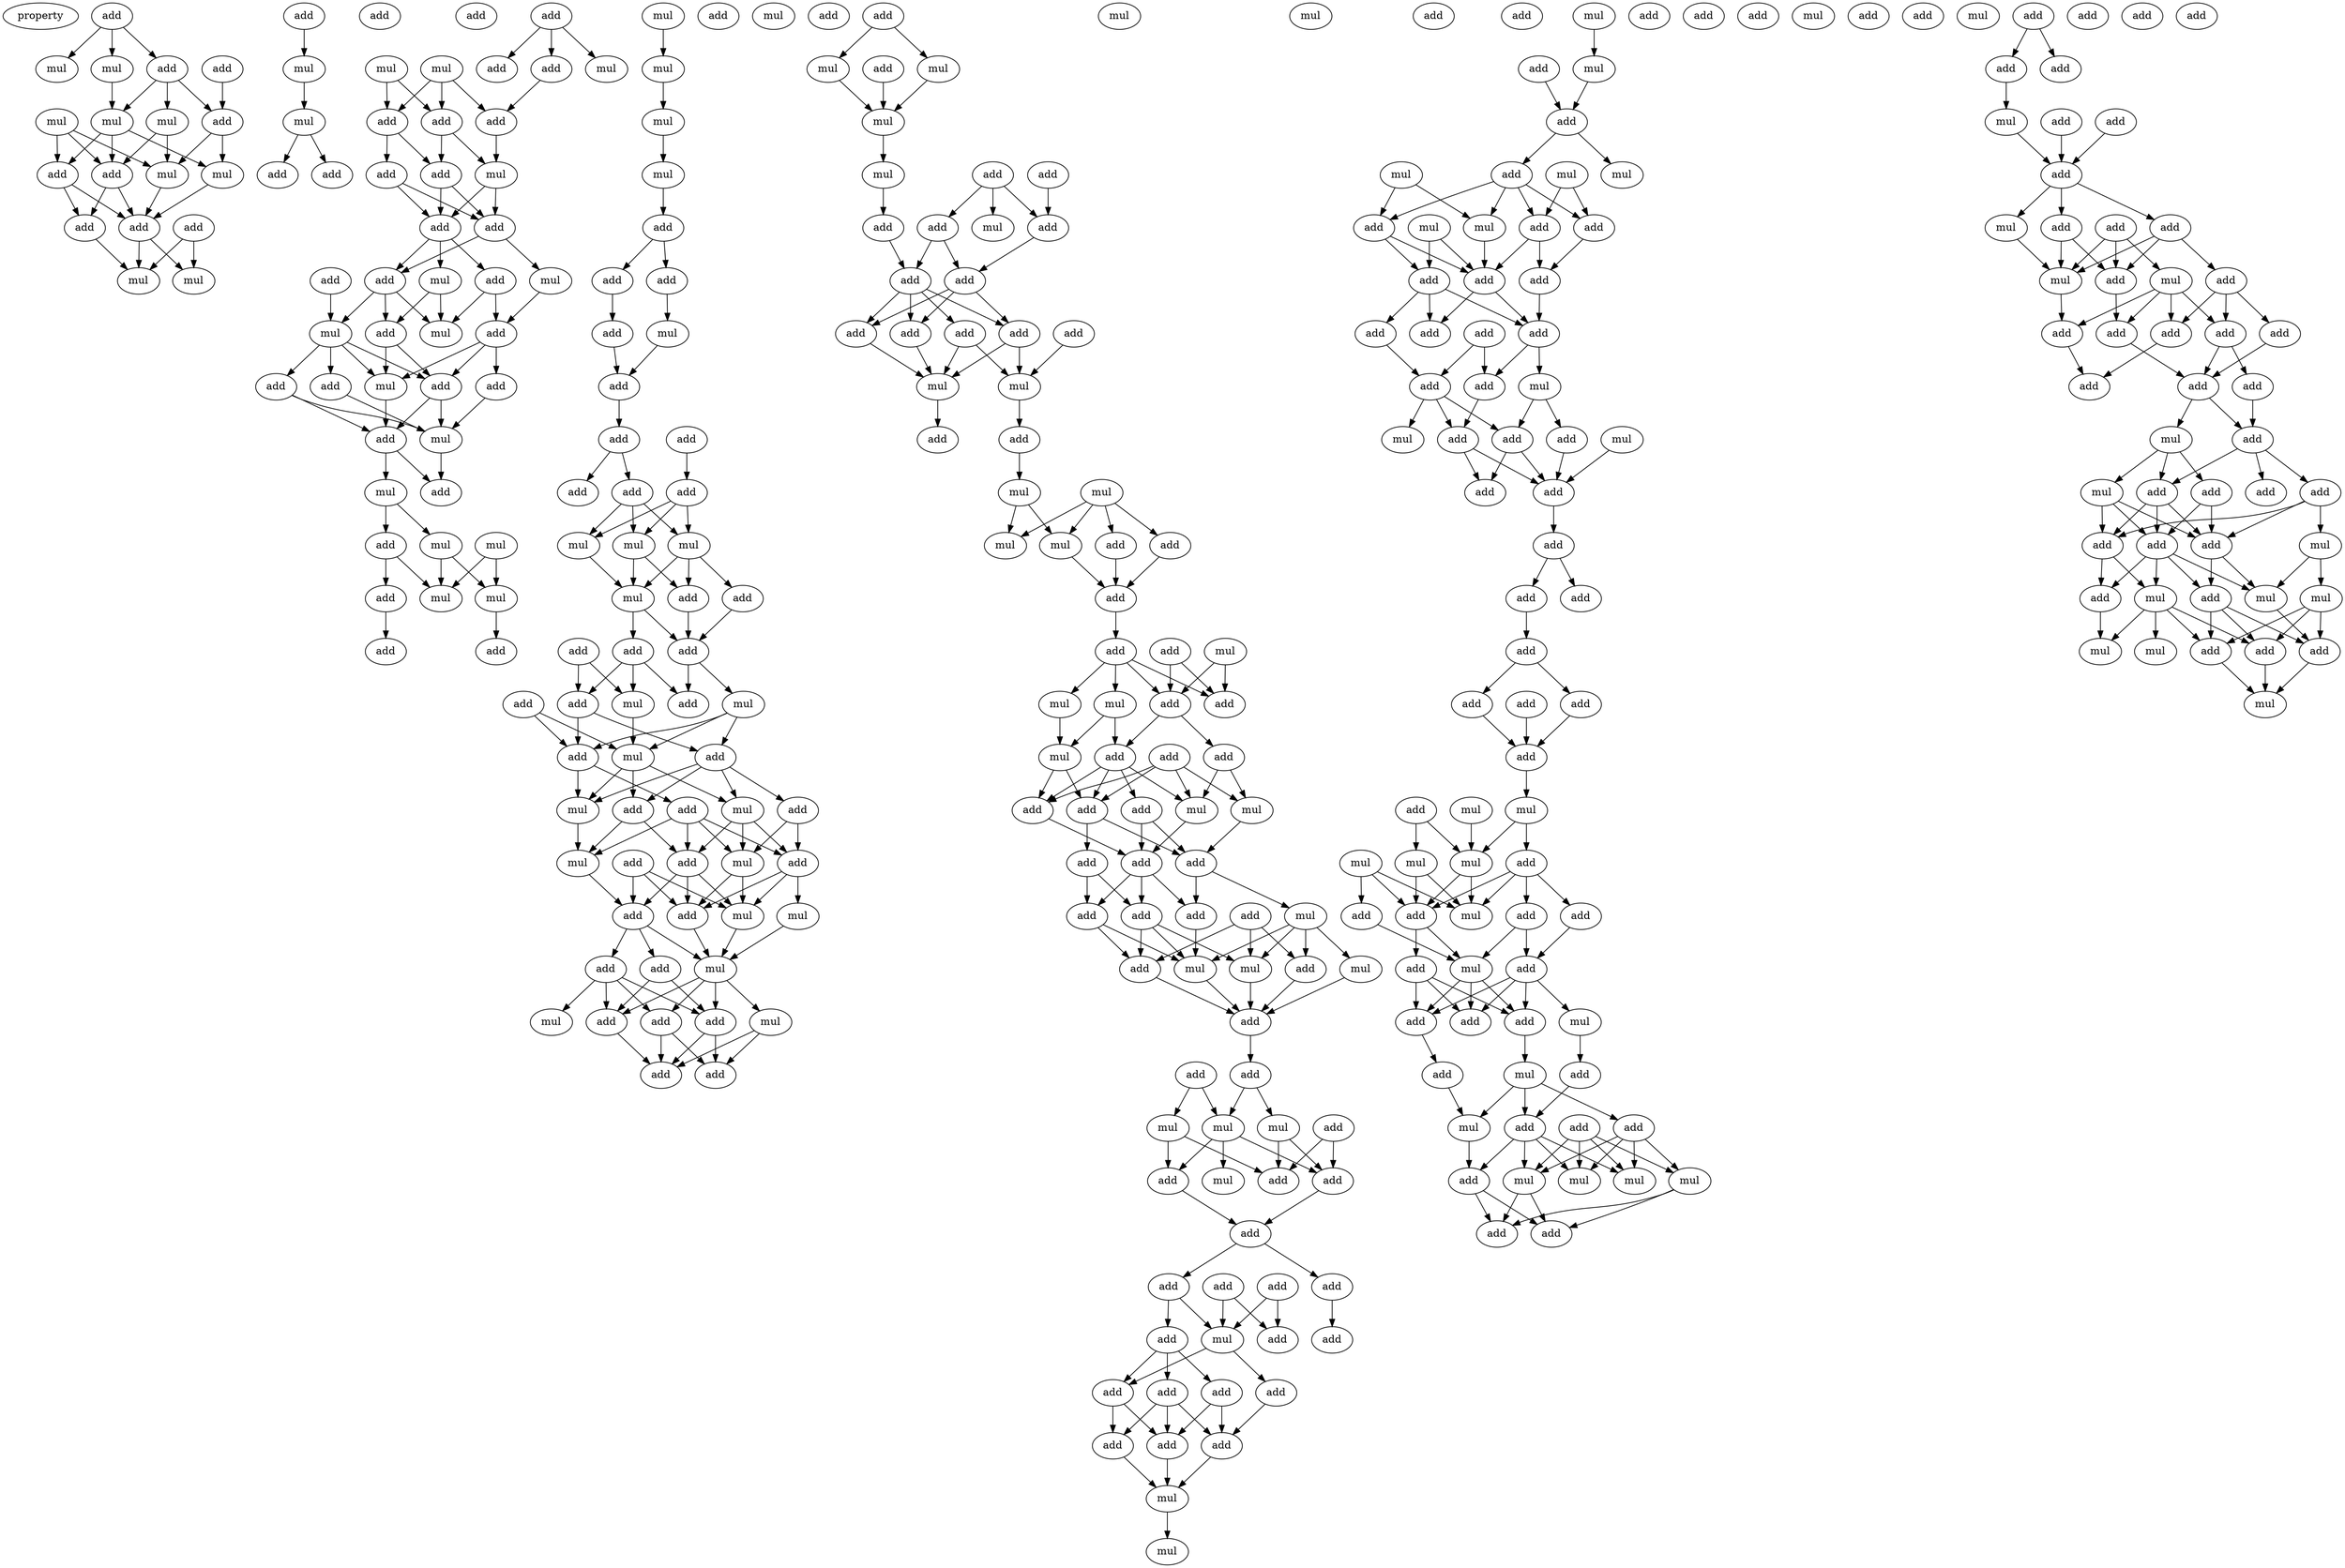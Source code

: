 digraph {
    node [fontcolor=black]
    property [mul=2,lf=1.7]
    0 [ label = add ];
    1 [ label = add ];
    2 [ label = mul ];
    3 [ label = mul ];
    4 [ label = add ];
    5 [ label = add ];
    6 [ label = mul ];
    7 [ label = mul ];
    8 [ label = mul ];
    9 [ label = mul ];
    10 [ label = add ];
    11 [ label = add ];
    12 [ label = mul ];
    13 [ label = add ];
    14 [ label = add ];
    15 [ label = add ];
    16 [ label = add ];
    17 [ label = mul ];
    18 [ label = mul ];
    19 [ label = mul ];
    20 [ label = mul ];
    21 [ label = add ];
    22 [ label = add ];
    23 [ label = add ];
    24 [ label = add ];
    25 [ label = add ];
    26 [ label = add ];
    27 [ label = mul ];
    28 [ label = mul ];
    29 [ label = add ];
    30 [ label = mul ];
    31 [ label = add ];
    32 [ label = add ];
    33 [ label = add ];
    34 [ label = mul ];
    35 [ label = add ];
    36 [ label = add ];
    37 [ label = add ];
    38 [ label = add ];
    39 [ label = mul ];
    40 [ label = add ];
    41 [ label = add ];
    42 [ label = add ];
    43 [ label = mul ];
    44 [ label = mul ];
    45 [ label = add ];
    46 [ label = mul ];
    47 [ label = add ];
    48 [ label = add ];
    49 [ label = mul ];
    50 [ label = add ];
    51 [ label = add ];
    52 [ label = add ];
    53 [ label = mul ];
    54 [ label = add ];
    55 [ label = mul ];
    56 [ label = add ];
    57 [ label = mul ];
    58 [ label = mul ];
    59 [ label = add ];
    60 [ label = add ];
    61 [ label = mul ];
    62 [ label = mul ];
    63 [ label = mul ];
    64 [ label = add ];
    65 [ label = add ];
    66 [ label = mul ];
    67 [ label = mul ];
    68 [ label = add ];
    69 [ label = mul ];
    70 [ label = add ];
    71 [ label = add ];
    72 [ label = add ];
    73 [ label = add ];
    74 [ label = mul ];
    75 [ label = mul ];
    76 [ label = add ];
    77 [ label = add ];
    78 [ label = add ];
    79 [ label = add ];
    80 [ label = add ];
    81 [ label = add ];
    82 [ label = add ];
    83 [ label = mul ];
    84 [ label = mul ];
    85 [ label = mul ];
    86 [ label = mul ];
    87 [ label = add ];
    88 [ label = add ];
    89 [ label = add ];
    90 [ label = add ];
    91 [ label = add ];
    92 [ label = mul ];
    93 [ label = add ];
    94 [ label = add ];
    95 [ label = add ];
    96 [ label = mul ];
    97 [ label = add ];
    98 [ label = mul ];
    99 [ label = add ];
    100 [ label = mul ];
    101 [ label = mul ];
    102 [ label = add ];
    103 [ label = add ];
    104 [ label = add ];
    105 [ label = mul ];
    106 [ label = add ];
    107 [ label = mul ];
    108 [ label = add ];
    109 [ label = add ];
    110 [ label = mul ];
    111 [ label = add ];
    112 [ label = mul ];
    113 [ label = add ];
    114 [ label = add ];
    115 [ label = add ];
    116 [ label = mul ];
    117 [ label = add ];
    118 [ label = mul ];
    119 [ label = mul ];
    120 [ label = add ];
    121 [ label = add ];
    122 [ label = add ];
    123 [ label = add ];
    124 [ label = add ];
    125 [ label = mul ];
    126 [ label = add ];
    127 [ label = mul ];
    128 [ label = mul ];
    129 [ label = add ];
    130 [ label = add ];
    131 [ label = mul ];
    132 [ label = mul ];
    133 [ label = mul ];
    134 [ label = add ];
    135 [ label = add ];
    136 [ label = add ];
    137 [ label = mul ];
    138 [ label = add ];
    139 [ label = add ];
    140 [ label = add ];
    141 [ label = add ];
    142 [ label = add ];
    143 [ label = add ];
    144 [ label = add ];
    145 [ label = mul ];
    146 [ label = mul ];
    147 [ label = add ];
    148 [ label = add ];
    149 [ label = mul ];
    150 [ label = mul ];
    151 [ label = add ];
    152 [ label = mul ];
    153 [ label = mul ];
    154 [ label = add ];
    155 [ label = add ];
    156 [ label = add ];
    157 [ label = add ];
    158 [ label = add ];
    159 [ label = mul ];
    160 [ label = mul ];
    161 [ label = mul ];
    162 [ label = add ];
    163 [ label = add ];
    164 [ label = add ];
    165 [ label = add ];
    166 [ label = mul ];
    167 [ label = add ];
    168 [ label = add ];
    169 [ label = mul ];
    170 [ label = add ];
    171 [ label = mul ];
    172 [ label = add ];
    173 [ label = add ];
    174 [ label = add ];
    175 [ label = add ];
    176 [ label = add ];
    177 [ label = add ];
    178 [ label = add ];
    179 [ label = add ];
    180 [ label = mul ];
    181 [ label = add ];
    182 [ label = add ];
    183 [ label = mul ];
    184 [ label = mul ];
    185 [ label = mul ];
    186 [ label = add ];
    187 [ label = add ];
    188 [ label = add ];
    189 [ label = add ];
    190 [ label = mul ];
    191 [ label = mul ];
    192 [ label = mul ];
    193 [ label = add ];
    194 [ label = add ];
    195 [ label = add ];
    196 [ label = add ];
    197 [ label = mul ];
    198 [ label = add ];
    199 [ label = add ];
    200 [ label = add ];
    201 [ label = add ];
    202 [ label = add ];
    203 [ label = mul ];
    204 [ label = add ];
    205 [ label = add ];
    206 [ label = add ];
    207 [ label = add ];
    208 [ label = add ];
    209 [ label = add ];
    210 [ label = add ];
    211 [ label = add ];
    212 [ label = add ];
    213 [ label = add ];
    214 [ label = mul ];
    215 [ label = mul ];
    216 [ label = add ];
    217 [ label = mul ];
    218 [ label = add ];
    219 [ label = mul ];
    220 [ label = add ];
    221 [ label = mul ];
    222 [ label = add ];
    223 [ label = mul ];
    224 [ label = mul ];
    225 [ label = mul ];
    226 [ label = add ];
    227 [ label = mul ];
    228 [ label = add ];
    229 [ label = add ];
    230 [ label = add ];
    231 [ label = add ];
    232 [ label = add ];
    233 [ label = add ];
    234 [ label = add ];
    235 [ label = add ];
    236 [ label = add ];
    237 [ label = add ];
    238 [ label = add ];
    239 [ label = mul ];
    240 [ label = mul ];
    241 [ label = add ];
    242 [ label = add ];
    243 [ label = mul ];
    244 [ label = add ];
    245 [ label = add ];
    246 [ label = add ];
    247 [ label = add ];
    248 [ label = add ];
    249 [ label = add ];
    250 [ label = add ];
    251 [ label = add ];
    252 [ label = mul ];
    253 [ label = add ];
    254 [ label = add ];
    255 [ label = add ];
    256 [ label = add ];
    257 [ label = add ];
    258 [ label = add ];
    259 [ label = add ];
    260 [ label = mul ];
    261 [ label = add ];
    262 [ label = mul ];
    263 [ label = add ];
    264 [ label = mul ];
    265 [ label = mul ];
    266 [ label = mul ];
    267 [ label = mul ];
    268 [ label = add ];
    269 [ label = add ];
    270 [ label = add ];
    271 [ label = add ];
    272 [ label = add ];
    273 [ label = mul ];
    274 [ label = add ];
    275 [ label = mul ];
    276 [ label = add ];
    277 [ label = add ];
    278 [ label = mul ];
    279 [ label = add ];
    280 [ label = mul ];
    281 [ label = add ];
    282 [ label = add ];
    283 [ label = add ];
    284 [ label = add ];
    285 [ label = mul ];
    286 [ label = add ];
    287 [ label = mul ];
    288 [ label = add ];
    289 [ label = mul ];
    290 [ label = mul ];
    291 [ label = mul ];
    292 [ label = add ];
    293 [ label = add ];
    294 [ label = add ];
    295 [ label = add ];
    296 [ label = add ];
    297 [ label = mul ];
    298 [ label = add ];
    299 [ label = add ];
    300 [ label = add ];
    301 [ label = add ];
    302 [ label = add ];
    303 [ label = add ];
    304 [ label = add ];
    305 [ label = mul ];
    306 [ label = mul ];
    307 [ label = add ];
    308 [ label = mul ];
    309 [ label = add ];
    310 [ label = add ];
    311 [ label = add ];
    312 [ label = add ];
    313 [ label = add ];
    314 [ label = add ];
    315 [ label = add ];
    316 [ label = add ];
    317 [ label = add ];
    318 [ label = mul ];
    319 [ label = add ];
    320 [ label = add ];
    321 [ label = add ];
    322 [ label = mul ];
    323 [ label = add ];
    324 [ label = add ];
    325 [ label = mul ];
    326 [ label = add ];
    327 [ label = add ];
    328 [ label = add ];
    329 [ label = add ];
    330 [ label = mul ];
    331 [ label = mul ];
    332 [ label = mul ];
    333 [ label = add ];
    334 [ label = mul ];
    335 [ label = add ];
    336 [ label = add ];
    337 [ label = mul ];
    338 [ label = add ];
    339 [ label = mul ];
    340 [ label = add ];
    341 [ label = add ];
    0 -> 2 [ name = 0 ];
    0 -> 3 [ name = 1 ];
    0 -> 4 [ name = 2 ];
    1 -> 5 [ name = 3 ];
    3 -> 7 [ name = 4 ];
    4 -> 5 [ name = 5 ];
    4 -> 7 [ name = 6 ];
    4 -> 8 [ name = 7 ];
    5 -> 9 [ name = 8 ];
    5 -> 12 [ name = 9 ];
    6 -> 9 [ name = 10 ];
    6 -> 10 [ name = 11 ];
    6 -> 11 [ name = 12 ];
    7 -> 10 [ name = 13 ];
    7 -> 11 [ name = 14 ];
    7 -> 12 [ name = 15 ];
    8 -> 9 [ name = 16 ];
    8 -> 11 [ name = 17 ];
    9 -> 16 [ name = 18 ];
    10 -> 15 [ name = 19 ];
    10 -> 16 [ name = 20 ];
    11 -> 15 [ name = 21 ];
    11 -> 16 [ name = 22 ];
    12 -> 16 [ name = 23 ];
    13 -> 18 [ name = 24 ];
    13 -> 19 [ name = 25 ];
    14 -> 17 [ name = 26 ];
    15 -> 19 [ name = 27 ];
    16 -> 18 [ name = 28 ];
    16 -> 19 [ name = 29 ];
    17 -> 20 [ name = 30 ];
    20 -> 21 [ name = 31 ];
    20 -> 22 [ name = 32 ];
    25 -> 26 [ name = 33 ];
    25 -> 27 [ name = 34 ];
    25 -> 29 [ name = 35 ];
    26 -> 33 [ name = 36 ];
    28 -> 31 [ name = 37 ];
    28 -> 32 [ name = 38 ];
    30 -> 31 [ name = 39 ];
    30 -> 32 [ name = 40 ];
    30 -> 33 [ name = 41 ];
    31 -> 35 [ name = 42 ];
    31 -> 36 [ name = 43 ];
    32 -> 34 [ name = 44 ];
    32 -> 35 [ name = 45 ];
    33 -> 34 [ name = 46 ];
    34 -> 37 [ name = 47 ];
    34 -> 38 [ name = 48 ];
    35 -> 37 [ name = 49 ];
    35 -> 38 [ name = 50 ];
    36 -> 37 [ name = 51 ];
    36 -> 38 [ name = 52 ];
    37 -> 39 [ name = 53 ];
    37 -> 41 [ name = 54 ];
    38 -> 40 [ name = 55 ];
    38 -> 41 [ name = 56 ];
    38 -> 43 [ name = 57 ];
    39 -> 45 [ name = 58 ];
    40 -> 44 [ name = 59 ];
    40 -> 45 [ name = 60 ];
    41 -> 44 [ name = 61 ];
    41 -> 46 [ name = 62 ];
    41 -> 47 [ name = 63 ];
    42 -> 46 [ name = 64 ];
    43 -> 44 [ name = 65 ];
    43 -> 47 [ name = 66 ];
    45 -> 49 [ name = 67 ];
    45 -> 51 [ name = 68 ];
    45 -> 52 [ name = 69 ];
    46 -> 48 [ name = 70 ];
    46 -> 49 [ name = 71 ];
    46 -> 50 [ name = 72 ];
    46 -> 52 [ name = 73 ];
    47 -> 49 [ name = 74 ];
    47 -> 52 [ name = 75 ];
    48 -> 53 [ name = 76 ];
    49 -> 54 [ name = 77 ];
    50 -> 53 [ name = 78 ];
    50 -> 54 [ name = 79 ];
    51 -> 53 [ name = 80 ];
    52 -> 53 [ name = 81 ];
    52 -> 54 [ name = 82 ];
    53 -> 56 [ name = 83 ];
    54 -> 55 [ name = 84 ];
    54 -> 56 [ name = 85 ];
    55 -> 57 [ name = 86 ];
    55 -> 59 [ name = 87 ];
    57 -> 62 [ name = 88 ];
    57 -> 63 [ name = 89 ];
    58 -> 62 [ name = 90 ];
    58 -> 63 [ name = 91 ];
    59 -> 60 [ name = 92 ];
    59 -> 62 [ name = 93 ];
    60 -> 65 [ name = 94 ];
    61 -> 66 [ name = 95 ];
    63 -> 64 [ name = 96 ];
    66 -> 67 [ name = 97 ];
    67 -> 69 [ name = 98 ];
    69 -> 70 [ name = 99 ];
    70 -> 71 [ name = 100 ];
    70 -> 72 [ name = 101 ];
    71 -> 74 [ name = 102 ];
    72 -> 73 [ name = 103 ];
    73 -> 76 [ name = 104 ];
    74 -> 76 [ name = 105 ];
    76 -> 78 [ name = 106 ];
    77 -> 81 [ name = 107 ];
    78 -> 79 [ name = 108 ];
    78 -> 80 [ name = 109 ];
    80 -> 83 [ name = 110 ];
    80 -> 84 [ name = 111 ];
    80 -> 85 [ name = 112 ];
    81 -> 83 [ name = 113 ];
    81 -> 84 [ name = 114 ];
    81 -> 85 [ name = 115 ];
    83 -> 86 [ name = 116 ];
    84 -> 86 [ name = 117 ];
    84 -> 87 [ name = 118 ];
    84 -> 88 [ name = 119 ];
    85 -> 86 [ name = 120 ];
    85 -> 87 [ name = 121 ];
    86 -> 90 [ name = 122 ];
    86 -> 91 [ name = 123 ];
    87 -> 90 [ name = 124 ];
    88 -> 90 [ name = 125 ];
    89 -> 95 [ name = 126 ];
    89 -> 96 [ name = 127 ];
    90 -> 92 [ name = 128 ];
    90 -> 93 [ name = 129 ];
    91 -> 93 [ name = 130 ];
    91 -> 95 [ name = 131 ];
    91 -> 96 [ name = 132 ];
    92 -> 97 [ name = 133 ];
    92 -> 98 [ name = 134 ];
    92 -> 99 [ name = 135 ];
    94 -> 98 [ name = 136 ];
    94 -> 99 [ name = 137 ];
    95 -> 97 [ name = 138 ];
    95 -> 99 [ name = 139 ];
    96 -> 98 [ name = 140 ];
    97 -> 100 [ name = 141 ];
    97 -> 101 [ name = 142 ];
    97 -> 103 [ name = 143 ];
    97 -> 104 [ name = 144 ];
    98 -> 100 [ name = 145 ];
    98 -> 101 [ name = 146 ];
    98 -> 103 [ name = 147 ];
    99 -> 100 [ name = 148 ];
    99 -> 102 [ name = 149 ];
    100 -> 105 [ name = 150 ];
    101 -> 106 [ name = 151 ];
    101 -> 107 [ name = 152 ];
    101 -> 109 [ name = 153 ];
    102 -> 105 [ name = 154 ];
    102 -> 106 [ name = 155 ];
    102 -> 107 [ name = 156 ];
    102 -> 109 [ name = 157 ];
    103 -> 105 [ name = 158 ];
    103 -> 106 [ name = 159 ];
    104 -> 107 [ name = 160 ];
    104 -> 109 [ name = 161 ];
    105 -> 113 [ name = 162 ];
    106 -> 111 [ name = 163 ];
    106 -> 112 [ name = 164 ];
    106 -> 113 [ name = 165 ];
    107 -> 111 [ name = 166 ];
    107 -> 112 [ name = 167 ];
    108 -> 111 [ name = 168 ];
    108 -> 112 [ name = 169 ];
    108 -> 113 [ name = 170 ];
    109 -> 110 [ name = 171 ];
    109 -> 111 [ name = 172 ];
    109 -> 112 [ name = 173 ];
    110 -> 116 [ name = 174 ];
    111 -> 116 [ name = 175 ];
    112 -> 116 [ name = 176 ];
    113 -> 114 [ name = 177 ];
    113 -> 115 [ name = 178 ];
    113 -> 116 [ name = 179 ];
    114 -> 117 [ name = 180 ];
    114 -> 121 [ name = 181 ];
    115 -> 117 [ name = 182 ];
    115 -> 119 [ name = 183 ];
    115 -> 120 [ name = 184 ];
    115 -> 121 [ name = 185 ];
    116 -> 117 [ name = 186 ];
    116 -> 118 [ name = 187 ];
    116 -> 120 [ name = 188 ];
    116 -> 121 [ name = 189 ];
    117 -> 122 [ name = 190 ];
    117 -> 123 [ name = 191 ];
    118 -> 122 [ name = 192 ];
    118 -> 123 [ name = 193 ];
    120 -> 122 [ name = 194 ];
    120 -> 123 [ name = 195 ];
    121 -> 123 [ name = 196 ];
    124 -> 125 [ name = 197 ];
    124 -> 127 [ name = 198 ];
    125 -> 128 [ name = 199 ];
    126 -> 128 [ name = 200 ];
    127 -> 128 [ name = 201 ];
    128 -> 132 [ name = 202 ];
    129 -> 136 [ name = 203 ];
    130 -> 135 [ name = 204 ];
    130 -> 136 [ name = 205 ];
    130 -> 137 [ name = 206 ];
    132 -> 134 [ name = 207 ];
    134 -> 138 [ name = 208 ];
    135 -> 138 [ name = 209 ];
    135 -> 139 [ name = 210 ];
    136 -> 139 [ name = 211 ];
    138 -> 140 [ name = 212 ];
    138 -> 141 [ name = 213 ];
    138 -> 143 [ name = 214 ];
    138 -> 144 [ name = 215 ];
    139 -> 140 [ name = 216 ];
    139 -> 141 [ name = 217 ];
    139 -> 143 [ name = 218 ];
    140 -> 145 [ name = 219 ];
    141 -> 145 [ name = 220 ];
    141 -> 146 [ name = 221 ];
    142 -> 146 [ name = 222 ];
    143 -> 145 [ name = 223 ];
    144 -> 145 [ name = 224 ];
    144 -> 146 [ name = 225 ];
    145 -> 148 [ name = 226 ];
    146 -> 147 [ name = 227 ];
    147 -> 149 [ name = 228 ];
    149 -> 152 [ name = 229 ];
    149 -> 153 [ name = 230 ];
    150 -> 151 [ name = 231 ];
    150 -> 152 [ name = 232 ];
    150 -> 153 [ name = 233 ];
    150 -> 154 [ name = 234 ];
    151 -> 156 [ name = 235 ];
    153 -> 156 [ name = 236 ];
    154 -> 156 [ name = 237 ];
    156 -> 157 [ name = 238 ];
    157 -> 160 [ name = 239 ];
    157 -> 161 [ name = 240 ];
    157 -> 162 [ name = 241 ];
    157 -> 163 [ name = 242 ];
    158 -> 162 [ name = 243 ];
    158 -> 163 [ name = 244 ];
    159 -> 162 [ name = 245 ];
    159 -> 163 [ name = 246 ];
    160 -> 165 [ name = 247 ];
    160 -> 166 [ name = 248 ];
    161 -> 166 [ name = 249 ];
    162 -> 164 [ name = 250 ];
    162 -> 165 [ name = 251 ];
    164 -> 169 [ name = 252 ];
    164 -> 171 [ name = 253 ];
    165 -> 168 [ name = 254 ];
    165 -> 169 [ name = 255 ];
    165 -> 170 [ name = 256 ];
    165 -> 172 [ name = 257 ];
    166 -> 168 [ name = 258 ];
    166 -> 172 [ name = 259 ];
    167 -> 168 [ name = 260 ];
    167 -> 169 [ name = 261 ];
    167 -> 171 [ name = 262 ];
    167 -> 172 [ name = 263 ];
    168 -> 173 [ name = 264 ];
    169 -> 173 [ name = 265 ];
    170 -> 173 [ name = 266 ];
    170 -> 175 [ name = 267 ];
    171 -> 175 [ name = 268 ];
    172 -> 174 [ name = 269 ];
    172 -> 175 [ name = 270 ];
    173 -> 177 [ name = 271 ];
    173 -> 178 [ name = 272 ];
    173 -> 179 [ name = 273 ];
    174 -> 177 [ name = 274 ];
    174 -> 179 [ name = 275 ];
    175 -> 178 [ name = 276 ];
    175 -> 180 [ name = 277 ];
    176 -> 181 [ name = 278 ];
    176 -> 182 [ name = 279 ];
    176 -> 185 [ name = 280 ];
    177 -> 181 [ name = 281 ];
    177 -> 183 [ name = 282 ];
    177 -> 185 [ name = 283 ];
    178 -> 183 [ name = 284 ];
    179 -> 181 [ name = 285 ];
    179 -> 183 [ name = 286 ];
    180 -> 182 [ name = 287 ];
    180 -> 183 [ name = 288 ];
    180 -> 184 [ name = 289 ];
    180 -> 185 [ name = 290 ];
    181 -> 186 [ name = 291 ];
    182 -> 186 [ name = 292 ];
    183 -> 186 [ name = 293 ];
    184 -> 186 [ name = 294 ];
    185 -> 186 [ name = 295 ];
    186 -> 188 [ name = 296 ];
    188 -> 191 [ name = 297 ];
    188 -> 192 [ name = 298 ];
    189 -> 190 [ name = 299 ];
    189 -> 191 [ name = 300 ];
    190 -> 194 [ name = 301 ];
    190 -> 195 [ name = 302 ];
    191 -> 195 [ name = 303 ];
    191 -> 196 [ name = 304 ];
    191 -> 197 [ name = 305 ];
    192 -> 194 [ name = 306 ];
    192 -> 196 [ name = 307 ];
    193 -> 194 [ name = 308 ];
    193 -> 196 [ name = 309 ];
    195 -> 198 [ name = 310 ];
    196 -> 198 [ name = 311 ];
    198 -> 199 [ name = 312 ];
    198 -> 201 [ name = 313 ];
    199 -> 203 [ name = 314 ];
    199 -> 205 [ name = 315 ];
    200 -> 203 [ name = 316 ];
    200 -> 206 [ name = 317 ];
    201 -> 204 [ name = 318 ];
    202 -> 203 [ name = 319 ];
    202 -> 206 [ name = 320 ];
    203 -> 207 [ name = 321 ];
    203 -> 208 [ name = 322 ];
    205 -> 208 [ name = 323 ];
    205 -> 209 [ name = 324 ];
    205 -> 210 [ name = 325 ];
    207 -> 213 [ name = 326 ];
    208 -> 211 [ name = 327 ];
    208 -> 212 [ name = 328 ];
    209 -> 212 [ name = 329 ];
    209 -> 213 [ name = 330 ];
    210 -> 211 [ name = 331 ];
    210 -> 212 [ name = 332 ];
    210 -> 213 [ name = 333 ];
    211 -> 214 [ name = 334 ];
    212 -> 214 [ name = 335 ];
    213 -> 214 [ name = 336 ];
    214 -> 217 [ name = 337 ];
    215 -> 219 [ name = 338 ];
    218 -> 220 [ name = 339 ];
    219 -> 220 [ name = 340 ];
    220 -> 222 [ name = 341 ];
    220 -> 224 [ name = 342 ];
    221 -> 228 [ name = 343 ];
    221 -> 229 [ name = 344 ];
    222 -> 226 [ name = 345 ];
    222 -> 227 [ name = 346 ];
    222 -> 228 [ name = 347 ];
    222 -> 229 [ name = 348 ];
    223 -> 226 [ name = 349 ];
    223 -> 227 [ name = 350 ];
    225 -> 230 [ name = 351 ];
    225 -> 232 [ name = 352 ];
    226 -> 230 [ name = 353 ];
    226 -> 232 [ name = 354 ];
    227 -> 230 [ name = 355 ];
    228 -> 231 [ name = 356 ];
    229 -> 230 [ name = 357 ];
    229 -> 231 [ name = 358 ];
    230 -> 234 [ name = 359 ];
    230 -> 236 [ name = 360 ];
    231 -> 236 [ name = 361 ];
    232 -> 234 [ name = 362 ];
    232 -> 235 [ name = 363 ];
    232 -> 236 [ name = 364 ];
    233 -> 237 [ name = 365 ];
    233 -> 238 [ name = 366 ];
    235 -> 237 [ name = 367 ];
    236 -> 238 [ name = 368 ];
    236 -> 239 [ name = 369 ];
    237 -> 242 [ name = 370 ];
    237 -> 243 [ name = 371 ];
    237 -> 244 [ name = 372 ];
    238 -> 242 [ name = 373 ];
    239 -> 241 [ name = 374 ];
    239 -> 244 [ name = 375 ];
    240 -> 245 [ name = 376 ];
    241 -> 245 [ name = 377 ];
    242 -> 245 [ name = 378 ];
    242 -> 246 [ name = 379 ];
    244 -> 245 [ name = 380 ];
    244 -> 246 [ name = 381 ];
    245 -> 247 [ name = 382 ];
    247 -> 248 [ name = 383 ];
    247 -> 250 [ name = 384 ];
    248 -> 253 [ name = 385 ];
    253 -> 255 [ name = 386 ];
    253 -> 258 [ name = 387 ];
    255 -> 259 [ name = 388 ];
    257 -> 259 [ name = 389 ];
    258 -> 259 [ name = 390 ];
    259 -> 262 [ name = 391 ];
    260 -> 265 [ name = 392 ];
    261 -> 264 [ name = 393 ];
    261 -> 265 [ name = 394 ];
    262 -> 263 [ name = 395 ];
    262 -> 265 [ name = 396 ];
    263 -> 267 [ name = 397 ];
    263 -> 268 [ name = 398 ];
    263 -> 270 [ name = 399 ];
    263 -> 271 [ name = 400 ];
    264 -> 267 [ name = 401 ];
    264 -> 271 [ name = 402 ];
    265 -> 267 [ name = 403 ];
    265 -> 271 [ name = 404 ];
    266 -> 267 [ name = 405 ];
    266 -> 269 [ name = 406 ];
    266 -> 271 [ name = 407 ];
    268 -> 273 [ name = 408 ];
    268 -> 274 [ name = 409 ];
    269 -> 273 [ name = 410 ];
    270 -> 274 [ name = 411 ];
    271 -> 272 [ name = 412 ];
    271 -> 273 [ name = 413 ];
    272 -> 276 [ name = 414 ];
    272 -> 277 [ name = 415 ];
    272 -> 279 [ name = 416 ];
    273 -> 276 [ name = 417 ];
    273 -> 277 [ name = 418 ];
    273 -> 279 [ name = 419 ];
    274 -> 276 [ name = 420 ];
    274 -> 277 [ name = 421 ];
    274 -> 278 [ name = 422 ];
    274 -> 279 [ name = 423 ];
    276 -> 281 [ name = 424 ];
    278 -> 282 [ name = 425 ];
    279 -> 280 [ name = 426 ];
    280 -> 284 [ name = 427 ];
    280 -> 285 [ name = 428 ];
    280 -> 286 [ name = 429 ];
    281 -> 285 [ name = 430 ];
    282 -> 284 [ name = 431 ];
    283 -> 287 [ name = 432 ];
    283 -> 289 [ name = 433 ];
    283 -> 290 [ name = 434 ];
    283 -> 291 [ name = 435 ];
    284 -> 287 [ name = 436 ];
    284 -> 288 [ name = 437 ];
    284 -> 290 [ name = 438 ];
    284 -> 291 [ name = 439 ];
    285 -> 288 [ name = 440 ];
    286 -> 287 [ name = 441 ];
    286 -> 289 [ name = 442 ];
    286 -> 290 [ name = 443 ];
    286 -> 291 [ name = 444 ];
    288 -> 292 [ name = 445 ];
    288 -> 293 [ name = 446 ];
    289 -> 292 [ name = 447 ];
    289 -> 293 [ name = 448 ];
    291 -> 292 [ name = 449 ];
    291 -> 293 [ name = 450 ];
    294 -> 295 [ name = 451 ];
    294 -> 296 [ name = 452 ];
    295 -> 297 [ name = 453 ];
    297 -> 301 [ name = 454 ];
    299 -> 301 [ name = 455 ];
    300 -> 301 [ name = 456 ];
    301 -> 302 [ name = 457 ];
    301 -> 303 [ name = 458 ];
    301 -> 305 [ name = 459 ];
    302 -> 308 [ name = 460 ];
    302 -> 309 [ name = 461 ];
    303 -> 307 [ name = 462 ];
    303 -> 308 [ name = 463 ];
    303 -> 309 [ name = 464 ];
    304 -> 306 [ name = 465 ];
    304 -> 308 [ name = 466 ];
    304 -> 309 [ name = 467 ];
    305 -> 308 [ name = 468 ];
    306 -> 310 [ name = 469 ];
    306 -> 311 [ name = 470 ];
    306 -> 312 [ name = 471 ];
    306 -> 313 [ name = 472 ];
    307 -> 310 [ name = 473 ];
    307 -> 311 [ name = 474 ];
    307 -> 314 [ name = 475 ];
    308 -> 313 [ name = 476 ];
    309 -> 312 [ name = 477 ];
    310 -> 316 [ name = 478 ];
    310 -> 317 [ name = 479 ];
    311 -> 315 [ name = 480 ];
    312 -> 317 [ name = 481 ];
    313 -> 315 [ name = 482 ];
    314 -> 317 [ name = 483 ];
    316 -> 319 [ name = 484 ];
    317 -> 318 [ name = 485 ];
    317 -> 319 [ name = 486 ];
    318 -> 320 [ name = 487 ];
    318 -> 322 [ name = 488 ];
    318 -> 324 [ name = 489 ];
    319 -> 320 [ name = 490 ];
    319 -> 321 [ name = 491 ];
    319 -> 323 [ name = 492 ];
    320 -> 326 [ name = 493 ];
    320 -> 327 [ name = 494 ];
    320 -> 328 [ name = 495 ];
    322 -> 326 [ name = 496 ];
    322 -> 327 [ name = 497 ];
    322 -> 328 [ name = 498 ];
    323 -> 325 [ name = 499 ];
    323 -> 326 [ name = 500 ];
    323 -> 327 [ name = 501 ];
    324 -> 327 [ name = 502 ];
    324 -> 328 [ name = 503 ];
    325 -> 331 [ name = 504 ];
    325 -> 332 [ name = 505 ];
    326 -> 330 [ name = 506 ];
    326 -> 333 [ name = 507 ];
    327 -> 329 [ name = 508 ];
    327 -> 331 [ name = 509 ];
    328 -> 329 [ name = 510 ];
    328 -> 330 [ name = 511 ];
    328 -> 331 [ name = 512 ];
    328 -> 333 [ name = 513 ];
    329 -> 335 [ name = 514 ];
    329 -> 336 [ name = 515 ];
    329 -> 338 [ name = 516 ];
    330 -> 334 [ name = 517 ];
    330 -> 336 [ name = 518 ];
    330 -> 337 [ name = 519 ];
    330 -> 338 [ name = 520 ];
    331 -> 335 [ name = 521 ];
    332 -> 335 [ name = 522 ];
    332 -> 336 [ name = 523 ];
    332 -> 338 [ name = 524 ];
    333 -> 334 [ name = 525 ];
    335 -> 339 [ name = 526 ];
    336 -> 339 [ name = 527 ];
    338 -> 339 [ name = 528 ];
}
